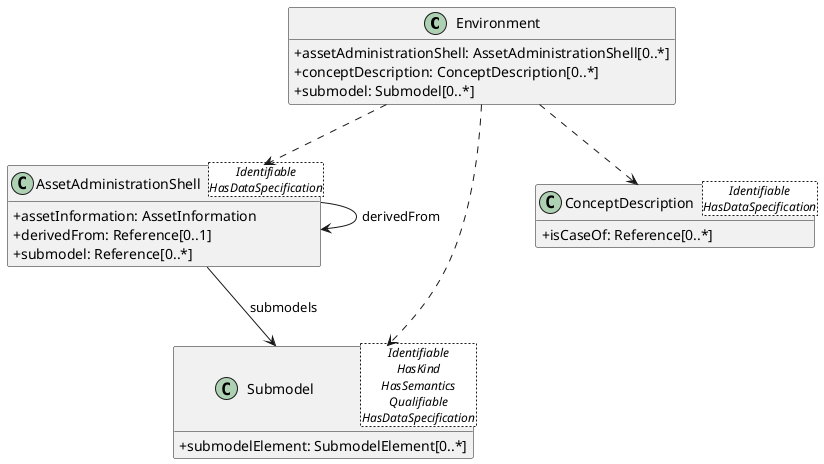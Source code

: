 @startuml
skinparam classAttributeIconSize 0
hide methods

class Environment {
  +assetAdministrationShell: AssetAdministrationShell[0..*] 
  +conceptDescription: ConceptDescription[0..*] 
  +submodel: Submodel[0..*] 
}
class AssetAdministrationShell<Identifiable\nHasDataSpecification> {
  +assetInformation: AssetInformation 
  +derivedFrom: Reference[0..1] 
  +submodel: Reference[0..*] 
}
class Submodel<Identifiable\nHasKind\nHasSemantics\nQualifiable\nHasDataSpecification> {
  +submodelElement: SubmodelElement[0..*] 
}
class ConceptDescription<Identifiable\nHasDataSpecification> {
  +isCaseOf: Reference[0..*] 
}
Environment ..> AssetAdministrationShell
Environment ..> Submodel
Environment ..> ConceptDescription
AssetAdministrationShell --> Submodel : submodels
AssetAdministrationShell --> AssetAdministrationShell : derivedFrom
@enduml